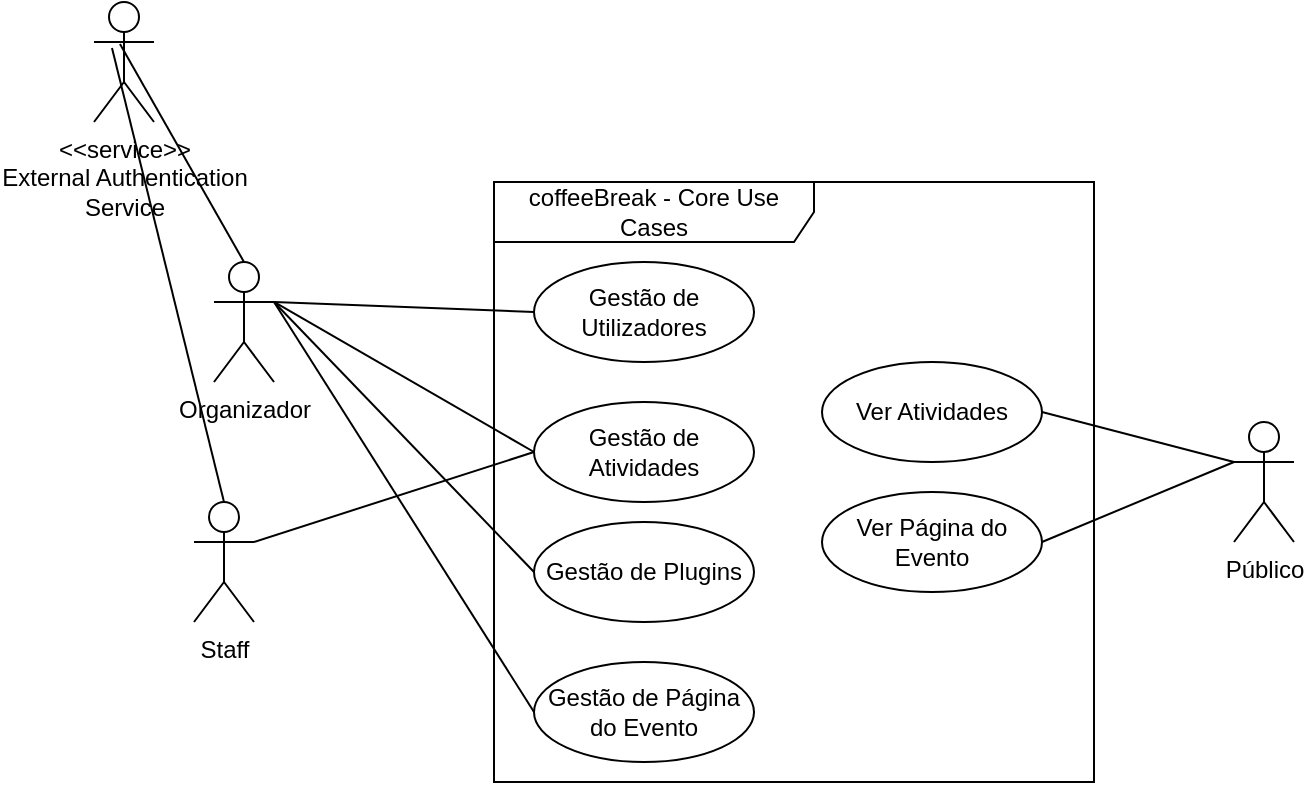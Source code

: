 <mxfile version="26.0.14">
  <diagram name="Página-1" id="p2EKxRobEqXZzoPl5qkg">
    <mxGraphModel dx="1188" dy="1803" grid="1" gridSize="10" guides="1" tooltips="1" connect="1" arrows="1" fold="1" page="1" pageScale="1" pageWidth="827" pageHeight="1169" math="0" shadow="0">
      <root>
        <mxCell id="0" />
        <mxCell id="1" parent="0" />
        <mxCell id="ggnJtgibePCQ1vtAbxm--2" value="Organizador" style="shape=umlActor;verticalLabelPosition=bottom;verticalAlign=top;html=1;" parent="1" vertex="1">
          <mxGeometry x="110" y="100" width="30" height="60" as="geometry" />
        </mxCell>
        <mxCell id="VyXE9Kzk0IorjN7kaWU_-1" value="coffeeBreak - Core Use Cases" style="shape=umlFrame;whiteSpace=wrap;html=1;pointerEvents=0;recursiveResize=0;container=1;collapsible=0;width=160;" parent="1" vertex="1">
          <mxGeometry x="250" y="60" width="300" height="300" as="geometry" />
        </mxCell>
        <mxCell id="VyXE9Kzk0IorjN7kaWU_-4" value="Gestão de Utilizadores" style="ellipse;whiteSpace=wrap;html=1;" parent="VyXE9Kzk0IorjN7kaWU_-1" vertex="1">
          <mxGeometry x="20" y="40" width="110" height="50" as="geometry" />
        </mxCell>
        <mxCell id="VyXE9Kzk0IorjN7kaWU_-6" value="Gestão de Atividades" style="ellipse;whiteSpace=wrap;html=1;" parent="VyXE9Kzk0IorjN7kaWU_-1" vertex="1">
          <mxGeometry x="20" y="110" width="110" height="50" as="geometry" />
        </mxCell>
        <mxCell id="VyXE9Kzk0IorjN7kaWU_-7" value="Gestão de Plugins" style="ellipse;whiteSpace=wrap;html=1;" parent="VyXE9Kzk0IorjN7kaWU_-1" vertex="1">
          <mxGeometry x="20" y="170" width="110" height="50" as="geometry" />
        </mxCell>
        <mxCell id="VyXE9Kzk0IorjN7kaWU_-8" value="Gestão de Página do Evento" style="ellipse;whiteSpace=wrap;html=1;" parent="VyXE9Kzk0IorjN7kaWU_-1" vertex="1">
          <mxGeometry x="20" y="240" width="110" height="50" as="geometry" />
        </mxCell>
        <mxCell id="VyXE9Kzk0IorjN7kaWU_-20" value="Ver Atividades" style="ellipse;whiteSpace=wrap;html=1;" parent="VyXE9Kzk0IorjN7kaWU_-1" vertex="1">
          <mxGeometry x="164" y="90" width="110" height="50" as="geometry" />
        </mxCell>
        <mxCell id="VyXE9Kzk0IorjN7kaWU_-22" value="Ver Página do Evento" style="ellipse;whiteSpace=wrap;html=1;" parent="VyXE9Kzk0IorjN7kaWU_-1" vertex="1">
          <mxGeometry x="164" y="155" width="110" height="50" as="geometry" />
        </mxCell>
        <mxCell id="VyXE9Kzk0IorjN7kaWU_-26" value="Público" style="shape=umlActor;verticalLabelPosition=bottom;verticalAlign=top;html=1;" parent="1" vertex="1">
          <mxGeometry x="620" y="180" width="30" height="60" as="geometry" />
        </mxCell>
        <mxCell id="VyXE9Kzk0IorjN7kaWU_-30" value="" style="endArrow=none;html=1;rounded=0;exitX=1;exitY=0.333;exitDx=0;exitDy=0;exitPerimeter=0;entryX=0;entryY=0.5;entryDx=0;entryDy=0;" parent="1" source="ggnJtgibePCQ1vtAbxm--2" target="VyXE9Kzk0IorjN7kaWU_-4" edge="1">
          <mxGeometry width="50" height="50" relative="1" as="geometry">
            <mxPoint x="180" y="200" as="sourcePoint" />
            <mxPoint x="230" y="150" as="targetPoint" />
          </mxGeometry>
        </mxCell>
        <mxCell id="VyXE9Kzk0IorjN7kaWU_-31" value="" style="endArrow=none;html=1;rounded=0;exitX=1;exitY=0.333;exitDx=0;exitDy=0;exitPerimeter=0;entryX=0;entryY=0.5;entryDx=0;entryDy=0;" parent="1" source="ggnJtgibePCQ1vtAbxm--2" target="VyXE9Kzk0IorjN7kaWU_-6" edge="1">
          <mxGeometry width="50" height="50" relative="1" as="geometry">
            <mxPoint x="190" y="220" as="sourcePoint" />
            <mxPoint x="280" y="135" as="targetPoint" />
          </mxGeometry>
        </mxCell>
        <mxCell id="VyXE9Kzk0IorjN7kaWU_-32" value="" style="endArrow=none;html=1;rounded=0;exitX=1;exitY=0.333;exitDx=0;exitDy=0;exitPerimeter=0;entryX=0;entryY=0.5;entryDx=0;entryDy=0;" parent="1" source="ggnJtgibePCQ1vtAbxm--2" target="VyXE9Kzk0IorjN7kaWU_-8" edge="1">
          <mxGeometry width="50" height="50" relative="1" as="geometry">
            <mxPoint x="190" y="220" as="sourcePoint" />
            <mxPoint x="280" y="205" as="targetPoint" />
          </mxGeometry>
        </mxCell>
        <mxCell id="VyXE9Kzk0IorjN7kaWU_-33" value="" style="endArrow=none;html=1;rounded=0;exitX=1;exitY=0.333;exitDx=0;exitDy=0;exitPerimeter=0;entryX=0;entryY=0.5;entryDx=0;entryDy=0;" parent="1" source="ggnJtgibePCQ1vtAbxm--2" target="VyXE9Kzk0IorjN7kaWU_-7" edge="1">
          <mxGeometry width="50" height="50" relative="1" as="geometry">
            <mxPoint x="200" y="230" as="sourcePoint" />
            <mxPoint x="290" y="215" as="targetPoint" />
          </mxGeometry>
        </mxCell>
        <mxCell id="VyXE9Kzk0IorjN7kaWU_-37" value="" style="endArrow=none;html=1;rounded=0;exitX=1;exitY=0.5;exitDx=0;exitDy=0;entryX=0;entryY=0.333;entryDx=0;entryDy=0;entryPerimeter=0;" parent="1" source="VyXE9Kzk0IorjN7kaWU_-20" target="VyXE9Kzk0IorjN7kaWU_-26" edge="1">
          <mxGeometry width="50" height="50" relative="1" as="geometry">
            <mxPoint x="600" y="190" as="sourcePoint" />
            <mxPoint x="650" y="140" as="targetPoint" />
          </mxGeometry>
        </mxCell>
        <mxCell id="VyXE9Kzk0IorjN7kaWU_-38" value="" style="endArrow=none;html=1;rounded=0;exitX=1;exitY=0.5;exitDx=0;exitDy=0;entryX=0;entryY=0.333;entryDx=0;entryDy=0;entryPerimeter=0;" parent="1" source="VyXE9Kzk0IorjN7kaWU_-22" target="VyXE9Kzk0IorjN7kaWU_-26" edge="1">
          <mxGeometry width="50" height="50" relative="1" as="geometry">
            <mxPoint x="610" y="200" as="sourcePoint" />
            <mxPoint x="660" y="150" as="targetPoint" />
          </mxGeometry>
        </mxCell>
        <mxCell id="VyXE9Kzk0IorjN7kaWU_-39" value="&amp;lt;&amp;lt;service&amp;gt;&amp;gt;&lt;div&gt;External Authentication&lt;/div&gt;&lt;div&gt;Service&lt;/div&gt;" style="shape=umlActor;verticalLabelPosition=bottom;verticalAlign=top;html=1;" parent="1" vertex="1">
          <mxGeometry x="50" y="-30" width="30" height="60" as="geometry" />
        </mxCell>
        <mxCell id="VyXE9Kzk0IorjN7kaWU_-41" value="" style="endArrow=none;html=1;rounded=0;exitX=0.433;exitY=0.35;exitDx=0;exitDy=0;exitPerimeter=0;entryX=0.5;entryY=0;entryDx=0;entryDy=0;entryPerimeter=0;" parent="1" source="VyXE9Kzk0IorjN7kaWU_-39" target="ggnJtgibePCQ1vtAbxm--2" edge="1">
          <mxGeometry width="50" height="50" relative="1" as="geometry">
            <mxPoint x="190" y="220" as="sourcePoint" />
            <mxPoint x="280" y="135" as="targetPoint" />
          </mxGeometry>
        </mxCell>
        <mxCell id="9vGkRg50vACIbZRYOMSk-1" value="Staff" style="shape=umlActor;verticalLabelPosition=bottom;verticalAlign=top;html=1;" vertex="1" parent="1">
          <mxGeometry x="100" y="220" width="30" height="60" as="geometry" />
        </mxCell>
        <mxCell id="9vGkRg50vACIbZRYOMSk-2" value="" style="endArrow=none;html=1;rounded=0;exitX=0.5;exitY=0;exitDx=0;exitDy=0;exitPerimeter=0;entryX=0.3;entryY=0.383;entryDx=0;entryDy=0;entryPerimeter=0;" edge="1" parent="1" source="9vGkRg50vACIbZRYOMSk-1" target="VyXE9Kzk0IorjN7kaWU_-39">
          <mxGeometry width="50" height="50" relative="1" as="geometry">
            <mxPoint x="140" y="200" as="sourcePoint" />
            <mxPoint x="190" y="150" as="targetPoint" />
          </mxGeometry>
        </mxCell>
        <mxCell id="9vGkRg50vACIbZRYOMSk-4" value="" style="endArrow=none;html=1;rounded=0;exitX=1;exitY=0.333;exitDx=0;exitDy=0;exitPerimeter=0;entryX=0;entryY=0.5;entryDx=0;entryDy=0;" edge="1" parent="1" source="9vGkRg50vACIbZRYOMSk-1" target="VyXE9Kzk0IorjN7kaWU_-6">
          <mxGeometry width="50" height="50" relative="1" as="geometry">
            <mxPoint x="130" y="250" as="sourcePoint" />
            <mxPoint x="180" y="200" as="targetPoint" />
          </mxGeometry>
        </mxCell>
      </root>
    </mxGraphModel>
  </diagram>
</mxfile>
